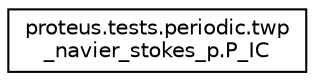 digraph "Graphical Class Hierarchy"
{
 // LATEX_PDF_SIZE
  edge [fontname="Helvetica",fontsize="10",labelfontname="Helvetica",labelfontsize="10"];
  node [fontname="Helvetica",fontsize="10",shape=record];
  rankdir="LR";
  Node0 [label="proteus.tests.periodic.twp\l_navier_stokes_p.P_IC",height=0.2,width=0.4,color="black", fillcolor="white", style="filled",URL="$d7/d47/classproteus_1_1tests_1_1periodic_1_1twp__navier__stokes__p_1_1P__IC.html",tooltip=" "];
}
